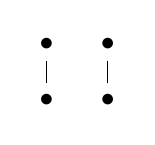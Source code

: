 \begin{tikzcd}[row sep=0.3cm, column sep = 0.3cm]
\bullet &\bullet\\
\bullet\arrow[dash,u] &\bullet \arrow[dash,u]
\end{tikzcd}